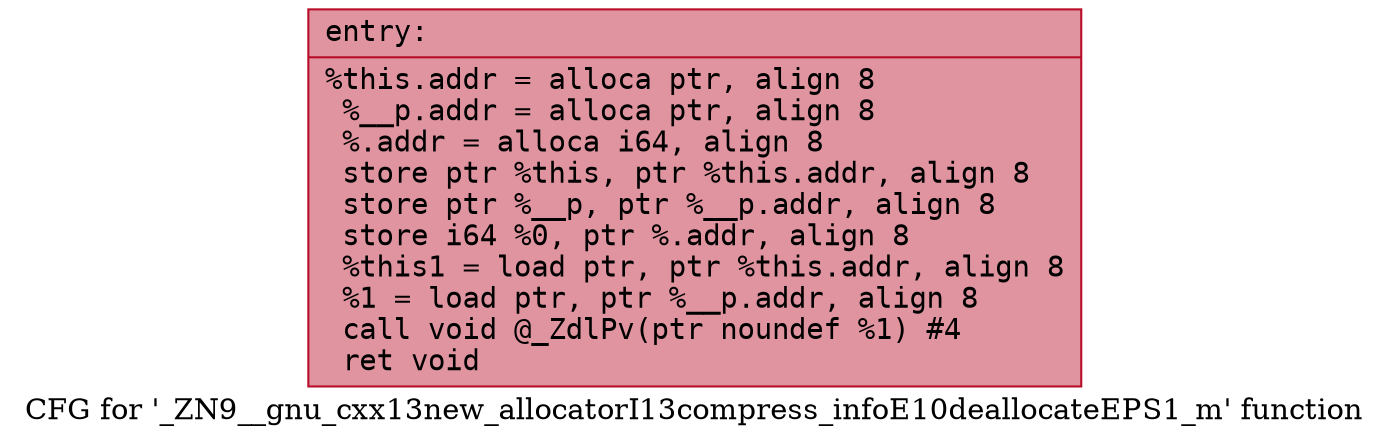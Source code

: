 digraph "CFG for '_ZN9__gnu_cxx13new_allocatorI13compress_infoE10deallocateEPS1_m' function" {
	label="CFG for '_ZN9__gnu_cxx13new_allocatorI13compress_infoE10deallocateEPS1_m' function";

	Node0x5651cd870e50 [shape=record,color="#b70d28ff", style=filled, fillcolor="#b70d2870" fontname="Courier",label="{entry:\l|  %this.addr = alloca ptr, align 8\l  %__p.addr = alloca ptr, align 8\l  %.addr = alloca i64, align 8\l  store ptr %this, ptr %this.addr, align 8\l  store ptr %__p, ptr %__p.addr, align 8\l  store i64 %0, ptr %.addr, align 8\l  %this1 = load ptr, ptr %this.addr, align 8\l  %1 = load ptr, ptr %__p.addr, align 8\l  call void @_ZdlPv(ptr noundef %1) #4\l  ret void\l}"];
}
